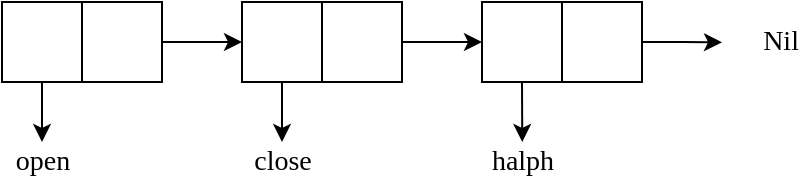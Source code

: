 <mxfile version="13.0.3" type="device"><diagram id="PbSwKpFMR8eb2zhoXqWw" name="Page-1"><mxGraphModel dx="1422" dy="821" grid="1" gridSize="10" guides="1" tooltips="1" connect="1" arrows="1" fold="1" page="1" pageScale="1" pageWidth="827" pageHeight="1169" math="0" shadow="0"><root><mxCell id="0"/><mxCell id="1" parent="0"/><mxCell id="SU5BqAJgcUMuPChjuKXr-6" style="edgeStyle=orthogonalEdgeStyle;rounded=0;orthogonalLoop=1;jettySize=auto;html=1;exitX=0.5;exitY=1;exitDx=0;exitDy=0;fontFamily=Times New Roman;fontSize=14;" parent="1" source="SU5BqAJgcUMuPChjuKXr-1" target="SU5BqAJgcUMuPChjuKXr-5" edge="1"><mxGeometry relative="1" as="geometry"/></mxCell><mxCell id="SU5BqAJgcUMuPChjuKXr-1" value="" style="rounded=0;whiteSpace=wrap;html=1;" parent="1" vertex="1"><mxGeometry x="80" y="80" width="40" height="40" as="geometry"/></mxCell><mxCell id="SU5BqAJgcUMuPChjuKXr-9" style="edgeStyle=orthogonalEdgeStyle;rounded=0;orthogonalLoop=1;jettySize=auto;html=1;exitX=1;exitY=0.5;exitDx=0;exitDy=0;entryX=0;entryY=0.5;entryDx=0;entryDy=0;fontFamily=Times New Roman;fontSize=14;" parent="1" source="SU5BqAJgcUMuPChjuKXr-2" target="SU5BqAJgcUMuPChjuKXr-7" edge="1"><mxGeometry relative="1" as="geometry"/></mxCell><mxCell id="SU5BqAJgcUMuPChjuKXr-2" value="" style="rounded=0;whiteSpace=wrap;html=1;" parent="1" vertex="1"><mxGeometry x="120" y="80" width="40" height="40" as="geometry"/></mxCell><mxCell id="SU5BqAJgcUMuPChjuKXr-5" value="open" style="text;html=1;align=center;verticalAlign=middle;resizable=0;points=[];autosize=1;fontSize=14;fontFamily=Times New Roman;" parent="1" vertex="1"><mxGeometry x="80" y="150" width="40" height="20" as="geometry"/></mxCell><mxCell id="SU5BqAJgcUMuPChjuKXr-11" style="edgeStyle=orthogonalEdgeStyle;rounded=0;orthogonalLoop=1;jettySize=auto;html=1;exitX=0.5;exitY=1;exitDx=0;exitDy=0;fontFamily=Times New Roman;fontSize=14;" parent="1" source="SU5BqAJgcUMuPChjuKXr-7" target="SU5BqAJgcUMuPChjuKXr-10" edge="1"><mxGeometry relative="1" as="geometry"/></mxCell><mxCell id="SU5BqAJgcUMuPChjuKXr-7" value="" style="rounded=0;whiteSpace=wrap;html=1;" parent="1" vertex="1"><mxGeometry x="200" y="80" width="40" height="40" as="geometry"/></mxCell><mxCell id="SU5BqAJgcUMuPChjuKXr-14" style="edgeStyle=orthogonalEdgeStyle;rounded=0;orthogonalLoop=1;jettySize=auto;html=1;exitX=1;exitY=0.5;exitDx=0;exitDy=0;entryX=0;entryY=0.5;entryDx=0;entryDy=0;fontFamily=Times New Roman;fontSize=14;" parent="1" source="SU5BqAJgcUMuPChjuKXr-8" target="SU5BqAJgcUMuPChjuKXr-12" edge="1"><mxGeometry relative="1" as="geometry"/></mxCell><mxCell id="SU5BqAJgcUMuPChjuKXr-8" value="" style="rounded=0;whiteSpace=wrap;html=1;" parent="1" vertex="1"><mxGeometry x="240" y="80" width="40" height="40" as="geometry"/></mxCell><mxCell id="SU5BqAJgcUMuPChjuKXr-10" value="close" style="text;html=1;align=center;verticalAlign=middle;resizable=0;points=[];autosize=1;fontSize=14;fontFamily=Times New Roman;" parent="1" vertex="1"><mxGeometry x="200" y="150" width="40" height="20" as="geometry"/></mxCell><mxCell id="SU5BqAJgcUMuPChjuKXr-15" style="edgeStyle=orthogonalEdgeStyle;rounded=0;orthogonalLoop=1;jettySize=auto;html=1;exitX=0.5;exitY=1;exitDx=0;exitDy=0;fontFamily=Times New Roman;fontSize=14;" parent="1" source="SU5BqAJgcUMuPChjuKXr-12" edge="1"><mxGeometry relative="1" as="geometry"><mxPoint x="340.143" y="150" as="targetPoint"/></mxGeometry></mxCell><mxCell id="SU5BqAJgcUMuPChjuKXr-12" value="" style="rounded=0;whiteSpace=wrap;html=1;" parent="1" vertex="1"><mxGeometry x="320" y="80" width="40" height="40" as="geometry"/></mxCell><mxCell id="SU5BqAJgcUMuPChjuKXr-17" style="edgeStyle=orthogonalEdgeStyle;rounded=0;orthogonalLoop=1;jettySize=auto;html=1;exitX=1;exitY=0.5;exitDx=0;exitDy=0;fontFamily=Times New Roman;fontSize=14;" parent="1" source="SU5BqAJgcUMuPChjuKXr-13" edge="1"><mxGeometry relative="1" as="geometry"><mxPoint x="440" y="100.143" as="targetPoint"/></mxGeometry></mxCell><mxCell id="SU5BqAJgcUMuPChjuKXr-13" value="" style="rounded=0;whiteSpace=wrap;html=1;" parent="1" vertex="1"><mxGeometry x="360" y="80" width="40" height="40" as="geometry"/></mxCell><mxCell id="SU5BqAJgcUMuPChjuKXr-16" value="halph" style="text;html=1;align=center;verticalAlign=middle;resizable=0;points=[];autosize=1;fontSize=14;fontFamily=Times New Roman;" parent="1" vertex="1"><mxGeometry x="315" y="150" width="50" height="20" as="geometry"/></mxCell><mxCell id="SU5BqAJgcUMuPChjuKXr-18" value="Nil" style="text;html=1;align=center;verticalAlign=middle;resizable=0;points=[];autosize=1;fontSize=14;fontFamily=Times New Roman;" parent="1" vertex="1"><mxGeometry x="454" y="90" width="30" height="20" as="geometry"/></mxCell></root></mxGraphModel></diagram></mxfile>